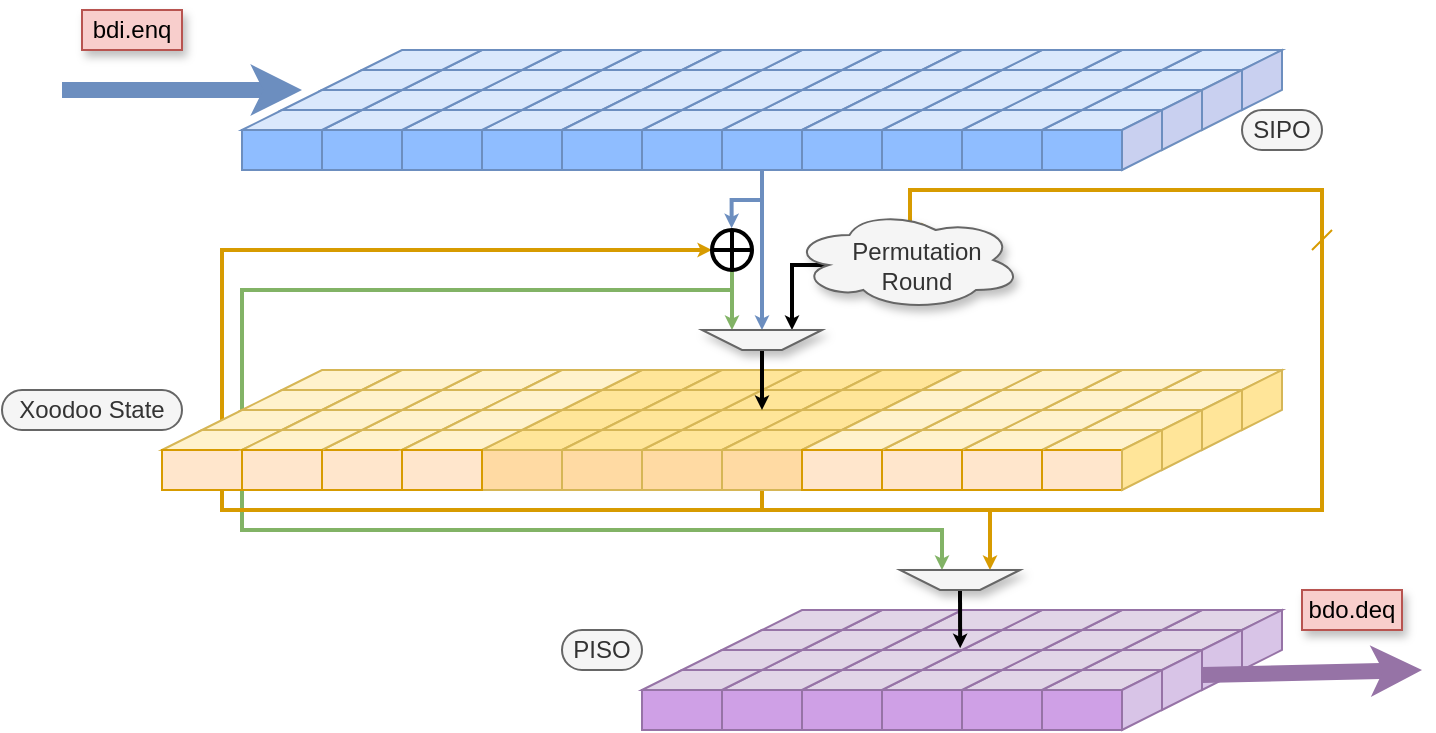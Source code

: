 <mxfile version="13.9.9" type="device"><diagram id="Ln3ZBJWsajr8-yhkkX9h" name="Page-1"><mxGraphModel dx="1262" dy="816" grid="1" gridSize="10" guides="1" tooltips="1" connect="1" arrows="1" fold="1" page="1" pageScale="1" pageWidth="850" pageHeight="1100" math="0" shadow="0"><root><mxCell id="0"/><mxCell id="1" parent="0"/><mxCell id="Jtuv1Z3wtPB-kP8Pw_JZ-289" style="edgeStyle=orthogonalEdgeStyle;rounded=0;orthogonalLoop=1;jettySize=auto;html=1;exitX=0.5;exitY=1;exitDx=0;exitDy=0;shadow=0;endSize=1;strokeWidth=2;fillColor=#d5e8d4;strokeColor=#82b366;" edge="1" parent="1" source="Jtuv1Z3wtPB-kP8Pw_JZ-287"><mxGeometry relative="1" as="geometry"><mxPoint x="500" y="460" as="targetPoint"/><Array as="points"><mxPoint x="395" y="320"/><mxPoint x="150" y="320"/><mxPoint x="150" y="440"/><mxPoint x="500" y="440"/></Array></mxGeometry></mxCell><mxCell id="Jtuv1Z3wtPB-kP8Pw_JZ-283" style="edgeStyle=orthogonalEdgeStyle;rounded=0;orthogonalLoop=1;jettySize=auto;html=1;exitX=0.5;exitY=1;exitDx=0;exitDy=0;shadow=0;endSize=1;strokeWidth=2;entryX=0;entryY=0.5;entryDx=0;entryDy=0;fillColor=#ffe6cc;strokeColor=#d79b00;" edge="1" parent="1" source="Jtuv1Z3wtPB-kP8Pw_JZ-94" target="Jtuv1Z3wtPB-kP8Pw_JZ-287"><mxGeometry relative="1" as="geometry"><mxPoint x="420" y="430" as="sourcePoint"/><mxPoint x="420.2" y="287.6" as="targetPoint"/><Array as="points"><mxPoint x="410" y="430"/><mxPoint x="140" y="430"/><mxPoint x="140" y="300"/></Array></mxGeometry></mxCell><mxCell id="Jtuv1Z3wtPB-kP8Pw_JZ-158" value="" style="shape=parallelogram;perimeter=parallelogramPerimeter;whiteSpace=wrap;html=1;fixedSize=1;size=20;fillColor=#e1d5e7;strokeColor=#9673a6;" vertex="1" parent="1"><mxGeometry x="550" y="510" width="60" height="10" as="geometry"/></mxCell><mxCell id="Jtuv1Z3wtPB-kP8Pw_JZ-159" value="" style="rounded=0;whiteSpace=wrap;html=1;strokeColor=#9673a6;fillColor=#CFA0E6;" vertex="1" parent="1"><mxGeometry x="550" y="520" width="40" height="20" as="geometry"/></mxCell><mxCell id="Jtuv1Z3wtPB-kP8Pw_JZ-160" value="" style="shape=parallelogram;perimeter=parallelogramPerimeter;whiteSpace=wrap;html=1;fixedSize=1;direction=south;size=10;flipV=1;strokeColor=#9673a6;fillColor=#D8C4E7;" vertex="1" parent="1"><mxGeometry x="590" y="510" width="20" height="30" as="geometry"/></mxCell><mxCell id="Jtuv1Z3wtPB-kP8Pw_JZ-161" value="" style="shape=parallelogram;perimeter=parallelogramPerimeter;whiteSpace=wrap;html=1;fixedSize=1;size=20;fillColor=#e1d5e7;strokeColor=#9673a6;" vertex="1" parent="1"><mxGeometry x="570" y="500" width="60" height="10" as="geometry"/></mxCell><mxCell id="Jtuv1Z3wtPB-kP8Pw_JZ-162" value="" style="shape=parallelogram;perimeter=parallelogramPerimeter;whiteSpace=wrap;html=1;fixedSize=1;size=20;fillColor=#e1d5e7;strokeColor=#9673a6;" vertex="1" parent="1"><mxGeometry x="590" y="490" width="60" height="10" as="geometry"/></mxCell><mxCell id="Jtuv1Z3wtPB-kP8Pw_JZ-163" value="" style="shape=parallelogram;perimeter=parallelogramPerimeter;whiteSpace=wrap;html=1;fixedSize=1;size=20;fillColor=#e1d5e7;strokeColor=#9673a6;" vertex="1" parent="1"><mxGeometry x="610" y="480" width="60" height="10" as="geometry"/></mxCell><mxCell id="Jtuv1Z3wtPB-kP8Pw_JZ-164" value="" style="shape=parallelogram;perimeter=parallelogramPerimeter;whiteSpace=wrap;html=1;fixedSize=1;direction=south;size=10;flipV=1;strokeColor=#9673a6;fillColor=#D8C4E7;" vertex="1" parent="1"><mxGeometry x="610" y="500" width="20" height="30" as="geometry"/></mxCell><mxCell id="Jtuv1Z3wtPB-kP8Pw_JZ-165" value="" style="shape=parallelogram;perimeter=parallelogramPerimeter;whiteSpace=wrap;html=1;fixedSize=1;direction=south;size=10;flipV=1;strokeColor=#9673a6;fillColor=#D8C4E7;" vertex="1" parent="1"><mxGeometry x="630" y="490" width="20" height="30" as="geometry"/></mxCell><mxCell id="Jtuv1Z3wtPB-kP8Pw_JZ-166" value="" style="shape=parallelogram;perimeter=parallelogramPerimeter;whiteSpace=wrap;html=1;fixedSize=1;direction=south;size=10;flipV=1;strokeColor=#9673a6;fillColor=#D8C4E7;" vertex="1" parent="1"><mxGeometry x="650" y="480" width="20" height="30" as="geometry"/></mxCell><mxCell id="Jtuv1Z3wtPB-kP8Pw_JZ-167" value="" style="shape=parallelogram;perimeter=parallelogramPerimeter;whiteSpace=wrap;html=1;fixedSize=1;size=20;fillColor=#e1d5e7;strokeColor=#9673a6;" vertex="1" parent="1"><mxGeometry x="510" y="510" width="60" height="10" as="geometry"/></mxCell><mxCell id="Jtuv1Z3wtPB-kP8Pw_JZ-168" value="" style="rounded=0;whiteSpace=wrap;html=1;strokeColor=#9673a6;fillColor=#CFA0E6;" vertex="1" parent="1"><mxGeometry x="510" y="520" width="40" height="20" as="geometry"/></mxCell><mxCell id="Jtuv1Z3wtPB-kP8Pw_JZ-169" value="" style="shape=parallelogram;perimeter=parallelogramPerimeter;whiteSpace=wrap;html=1;fixedSize=1;size=20;fillColor=#e1d5e7;strokeColor=#9673a6;" vertex="1" parent="1"><mxGeometry x="530" y="500" width="60" height="10" as="geometry"/></mxCell><mxCell id="Jtuv1Z3wtPB-kP8Pw_JZ-170" value="" style="shape=parallelogram;perimeter=parallelogramPerimeter;whiteSpace=wrap;html=1;fixedSize=1;size=20;fillColor=#e1d5e7;strokeColor=#9673a6;" vertex="1" parent="1"><mxGeometry x="550" y="490" width="60" height="10" as="geometry"/></mxCell><mxCell id="Jtuv1Z3wtPB-kP8Pw_JZ-171" value="" style="shape=parallelogram;perimeter=parallelogramPerimeter;whiteSpace=wrap;html=1;fixedSize=1;size=20;fillColor=#e1d5e7;strokeColor=#9673a6;" vertex="1" parent="1"><mxGeometry x="570" y="480" width="60" height="10" as="geometry"/></mxCell><mxCell id="Jtuv1Z3wtPB-kP8Pw_JZ-172" value="" style="shape=parallelogram;perimeter=parallelogramPerimeter;whiteSpace=wrap;html=1;fixedSize=1;size=20;fillColor=#e1d5e7;strokeColor=#9673a6;" vertex="1" parent="1"><mxGeometry x="470" y="510" width="60" height="10" as="geometry"/></mxCell><mxCell id="Jtuv1Z3wtPB-kP8Pw_JZ-173" value="" style="rounded=0;whiteSpace=wrap;html=1;strokeColor=#9673a6;fillColor=#CFA0E6;" vertex="1" parent="1"><mxGeometry x="470" y="520" width="40" height="20" as="geometry"/></mxCell><mxCell id="Jtuv1Z3wtPB-kP8Pw_JZ-175" value="" style="shape=parallelogram;perimeter=parallelogramPerimeter;whiteSpace=wrap;html=1;fixedSize=1;size=20;fillColor=#e1d5e7;strokeColor=#9673a6;" vertex="1" parent="1"><mxGeometry x="490" y="500" width="60" height="10" as="geometry"/></mxCell><mxCell id="Jtuv1Z3wtPB-kP8Pw_JZ-176" value="" style="shape=parallelogram;perimeter=parallelogramPerimeter;whiteSpace=wrap;html=1;fixedSize=1;size=20;fillColor=#e1d5e7;strokeColor=#9673a6;" vertex="1" parent="1"><mxGeometry x="510" y="490" width="60" height="10" as="geometry"/></mxCell><mxCell id="Jtuv1Z3wtPB-kP8Pw_JZ-177" value="" style="shape=parallelogram;perimeter=parallelogramPerimeter;whiteSpace=wrap;html=1;fixedSize=1;size=20;fillColor=#e1d5e7;strokeColor=#9673a6;" vertex="1" parent="1"><mxGeometry x="530" y="480" width="60" height="10" as="geometry"/></mxCell><mxCell id="Jtuv1Z3wtPB-kP8Pw_JZ-181" value="" style="shape=parallelogram;perimeter=parallelogramPerimeter;whiteSpace=wrap;html=1;fixedSize=1;size=20;fillColor=#e1d5e7;strokeColor=#9673a6;" vertex="1" parent="1"><mxGeometry x="430" y="510" width="60" height="10" as="geometry"/></mxCell><mxCell id="Jtuv1Z3wtPB-kP8Pw_JZ-182" value="" style="rounded=0;whiteSpace=wrap;html=1;strokeColor=#9673a6;fillColor=#CFA0E6;" vertex="1" parent="1"><mxGeometry x="430" y="520" width="40" height="20" as="geometry"/></mxCell><mxCell id="Jtuv1Z3wtPB-kP8Pw_JZ-183" value="" style="shape=parallelogram;perimeter=parallelogramPerimeter;whiteSpace=wrap;html=1;fixedSize=1;size=20;fillColor=#e1d5e7;strokeColor=#9673a6;" vertex="1" parent="1"><mxGeometry x="450" y="500" width="60" height="10" as="geometry"/></mxCell><mxCell id="Jtuv1Z3wtPB-kP8Pw_JZ-184" value="" style="shape=parallelogram;perimeter=parallelogramPerimeter;whiteSpace=wrap;html=1;fixedSize=1;size=20;fillColor=#e1d5e7;strokeColor=#9673a6;" vertex="1" parent="1"><mxGeometry x="470" y="490" width="60" height="10" as="geometry"/></mxCell><mxCell id="Jtuv1Z3wtPB-kP8Pw_JZ-185" value="" style="shape=parallelogram;perimeter=parallelogramPerimeter;whiteSpace=wrap;html=1;fixedSize=1;size=20;fillColor=#e1d5e7;strokeColor=#9673a6;" vertex="1" parent="1"><mxGeometry x="490" y="480" width="60" height="10" as="geometry"/></mxCell><mxCell id="Jtuv1Z3wtPB-kP8Pw_JZ-186" value="" style="shape=parallelogram;perimeter=parallelogramPerimeter;whiteSpace=wrap;html=1;fixedSize=1;size=20;fillColor=#e1d5e7;strokeColor=#9673a6;" vertex="1" parent="1"><mxGeometry x="390" y="510" width="60" height="10" as="geometry"/></mxCell><mxCell id="Jtuv1Z3wtPB-kP8Pw_JZ-187" value="" style="rounded=0;whiteSpace=wrap;html=1;strokeColor=#9673a6;fillColor=#CFA0E6;" vertex="1" parent="1"><mxGeometry x="390" y="520" width="40" height="20" as="geometry"/></mxCell><mxCell id="Jtuv1Z3wtPB-kP8Pw_JZ-188" value="" style="shape=parallelogram;perimeter=parallelogramPerimeter;whiteSpace=wrap;html=1;fixedSize=1;size=20;fillColor=#e1d5e7;strokeColor=#9673a6;" vertex="1" parent="1"><mxGeometry x="410" y="500" width="60" height="10" as="geometry"/></mxCell><mxCell id="Jtuv1Z3wtPB-kP8Pw_JZ-189" value="" style="shape=parallelogram;perimeter=parallelogramPerimeter;whiteSpace=wrap;html=1;fixedSize=1;size=20;fillColor=#e1d5e7;strokeColor=#9673a6;" vertex="1" parent="1"><mxGeometry x="430" y="490" width="60" height="10" as="geometry"/></mxCell><mxCell id="Jtuv1Z3wtPB-kP8Pw_JZ-190" value="" style="shape=parallelogram;perimeter=parallelogramPerimeter;whiteSpace=wrap;html=1;fixedSize=1;size=20;fillColor=#e1d5e7;strokeColor=#9673a6;" vertex="1" parent="1"><mxGeometry x="450" y="480" width="60" height="10" as="geometry"/></mxCell><mxCell id="Jtuv1Z3wtPB-kP8Pw_JZ-191" value="" style="shape=parallelogram;perimeter=parallelogramPerimeter;whiteSpace=wrap;html=1;fixedSize=1;size=20;fillColor=#e1d5e7;strokeColor=#9673a6;" vertex="1" parent="1"><mxGeometry x="350" y="510" width="60" height="10" as="geometry"/></mxCell><mxCell id="Jtuv1Z3wtPB-kP8Pw_JZ-192" value="" style="rounded=0;whiteSpace=wrap;html=1;strokeColor=#9673a6;fillColor=#CFA0E6;" vertex="1" parent="1"><mxGeometry x="350" y="520" width="40" height="20" as="geometry"/></mxCell><mxCell id="Jtuv1Z3wtPB-kP8Pw_JZ-193" value="" style="shape=parallelogram;perimeter=parallelogramPerimeter;whiteSpace=wrap;html=1;fixedSize=1;size=20;fillColor=#e1d5e7;strokeColor=#9673a6;" vertex="1" parent="1"><mxGeometry x="370" y="500" width="60" height="10" as="geometry"/></mxCell><mxCell id="Jtuv1Z3wtPB-kP8Pw_JZ-194" value="" style="shape=parallelogram;perimeter=parallelogramPerimeter;whiteSpace=wrap;html=1;fixedSize=1;size=20;fillColor=#e1d5e7;strokeColor=#9673a6;" vertex="1" parent="1"><mxGeometry x="390" y="490" width="60" height="10" as="geometry"/></mxCell><mxCell id="Jtuv1Z3wtPB-kP8Pw_JZ-195" value="" style="shape=parallelogram;perimeter=parallelogramPerimeter;whiteSpace=wrap;html=1;fixedSize=1;size=20;fillColor=#e1d5e7;strokeColor=#9673a6;" vertex="1" parent="1"><mxGeometry x="410" y="480" width="60" height="10" as="geometry"/></mxCell><mxCell id="Jtuv1Z3wtPB-kP8Pw_JZ-9" value="" style="shape=parallelogram;perimeter=parallelogramPerimeter;whiteSpace=wrap;html=1;fixedSize=1;size=20;fillColor=#fff2cc;strokeColor=#d6b656;" vertex="1" parent="1"><mxGeometry x="550" y="390" width="60" height="10" as="geometry"/></mxCell><mxCell id="Jtuv1Z3wtPB-kP8Pw_JZ-15" value="" style="rounded=0;whiteSpace=wrap;html=1;fillColor=#ffe6cc;strokeColor=#d79b00;" vertex="1" parent="1"><mxGeometry x="550" y="400" width="40" height="20" as="geometry"/></mxCell><mxCell id="Jtuv1Z3wtPB-kP8Pw_JZ-72" value="" style="shape=parallelogram;perimeter=parallelogramPerimeter;whiteSpace=wrap;html=1;fixedSize=1;size=20;fillColor=#fff2cc;strokeColor=#d6b656;" vertex="1" parent="1"><mxGeometry x="570" y="380" width="60" height="10" as="geometry"/></mxCell><mxCell id="Jtuv1Z3wtPB-kP8Pw_JZ-73" value="" style="shape=parallelogram;perimeter=parallelogramPerimeter;whiteSpace=wrap;html=1;fixedSize=1;size=20;fillColor=#fff2cc;strokeColor=#d6b656;" vertex="1" parent="1"><mxGeometry x="590" y="370" width="60" height="10" as="geometry"/></mxCell><mxCell id="Jtuv1Z3wtPB-kP8Pw_JZ-74" value="" style="shape=parallelogram;perimeter=parallelogramPerimeter;whiteSpace=wrap;html=1;fixedSize=1;size=20;fillColor=#fff2cc;strokeColor=#d6b656;" vertex="1" parent="1"><mxGeometry x="610" y="360" width="60" height="10" as="geometry"/></mxCell><mxCell id="Jtuv1Z3wtPB-kP8Pw_JZ-79" value="" style="shape=parallelogram;perimeter=parallelogramPerimeter;whiteSpace=wrap;html=1;fixedSize=1;size=20;fillColor=#fff2cc;strokeColor=#d6b656;" vertex="1" parent="1"><mxGeometry x="510" y="390" width="60" height="10" as="geometry"/></mxCell><mxCell id="Jtuv1Z3wtPB-kP8Pw_JZ-80" value="" style="rounded=0;whiteSpace=wrap;html=1;fillColor=#ffe6cc;strokeColor=#d79b00;" vertex="1" parent="1"><mxGeometry x="510" y="400" width="40" height="20" as="geometry"/></mxCell><mxCell id="Jtuv1Z3wtPB-kP8Pw_JZ-82" value="" style="shape=parallelogram;perimeter=parallelogramPerimeter;whiteSpace=wrap;html=1;fixedSize=1;size=20;fillColor=#fff2cc;strokeColor=#d6b656;" vertex="1" parent="1"><mxGeometry x="530" y="380" width="60" height="10" as="geometry"/></mxCell><mxCell id="Jtuv1Z3wtPB-kP8Pw_JZ-83" value="" style="shape=parallelogram;perimeter=parallelogramPerimeter;whiteSpace=wrap;html=1;fixedSize=1;size=20;fillColor=#fff2cc;strokeColor=#d6b656;" vertex="1" parent="1"><mxGeometry x="550" y="370" width="60" height="10" as="geometry"/></mxCell><mxCell id="Jtuv1Z3wtPB-kP8Pw_JZ-84" value="" style="shape=parallelogram;perimeter=parallelogramPerimeter;whiteSpace=wrap;html=1;fixedSize=1;size=20;fillColor=#fff2cc;strokeColor=#d6b656;" vertex="1" parent="1"><mxGeometry x="570" y="360" width="60" height="10" as="geometry"/></mxCell><mxCell id="Jtuv1Z3wtPB-kP8Pw_JZ-88" value="" style="shape=parallelogram;perimeter=parallelogramPerimeter;whiteSpace=wrap;html=1;fixedSize=1;size=20;strokeColor=#d6b656;fillColor=#FFE599;" vertex="1" parent="1"><mxGeometry x="350" y="390" width="60" height="10" as="geometry"/></mxCell><mxCell id="Jtuv1Z3wtPB-kP8Pw_JZ-89" value="" style="rounded=0;whiteSpace=wrap;html=1;strokeColor=#d6b656;fillColor=#FFDAA3;" vertex="1" parent="1"><mxGeometry x="350" y="400" width="40" height="20" as="geometry"/></mxCell><mxCell id="Jtuv1Z3wtPB-kP8Pw_JZ-90" value="" style="shape=parallelogram;perimeter=parallelogramPerimeter;whiteSpace=wrap;html=1;fixedSize=1;size=20;strokeColor=#d6b656;fillColor=#FFE599;" vertex="1" parent="1"><mxGeometry x="370" y="380" width="60" height="10" as="geometry"/></mxCell><mxCell id="Jtuv1Z3wtPB-kP8Pw_JZ-91" value="" style="shape=parallelogram;perimeter=parallelogramPerimeter;whiteSpace=wrap;html=1;fixedSize=1;size=20;strokeColor=#d6b656;fillColor=#FFE599;" vertex="1" parent="1"><mxGeometry x="390" y="370" width="60" height="10" as="geometry"/></mxCell><mxCell id="Jtuv1Z3wtPB-kP8Pw_JZ-92" value="" style="shape=parallelogram;perimeter=parallelogramPerimeter;whiteSpace=wrap;html=1;fixedSize=1;size=20;strokeColor=#d6b656;fillColor=#FFE599;" vertex="1" parent="1"><mxGeometry x="410" y="360" width="60" height="10" as="geometry"/></mxCell><mxCell id="Jtuv1Z3wtPB-kP8Pw_JZ-93" value="" style="shape=parallelogram;perimeter=parallelogramPerimeter;whiteSpace=wrap;html=1;fixedSize=1;size=20;strokeColor=#d6b656;fillColor=#FFE599;" vertex="1" parent="1"><mxGeometry x="390" y="390" width="60" height="10" as="geometry"/></mxCell><mxCell id="Jtuv1Z3wtPB-kP8Pw_JZ-282" style="edgeStyle=orthogonalEdgeStyle;rounded=0;orthogonalLoop=1;jettySize=auto;html=1;exitX=0.5;exitY=1;exitDx=0;exitDy=0;shadow=0;endSize=1;strokeWidth=2;entryX=0.625;entryY=0.2;entryDx=0;entryDy=0;fillColor=#ffe6cc;strokeColor=#d79b00;entryPerimeter=0;" edge="1" parent="1" source="Jtuv1Z3wtPB-kP8Pw_JZ-94" target="Jtuv1Z3wtPB-kP8Pw_JZ-293"><mxGeometry relative="1" as="geometry"><mxPoint x="460" y="300" as="targetPoint"/><Array as="points"><mxPoint x="410" y="430"/><mxPoint x="690" y="430"/><mxPoint x="690" y="270"/><mxPoint x="484" y="270"/></Array></mxGeometry></mxCell><mxCell id="Jtuv1Z3wtPB-kP8Pw_JZ-292" style="edgeStyle=orthogonalEdgeStyle;rounded=0;orthogonalLoop=1;jettySize=auto;html=1;exitX=0.5;exitY=1;exitDx=0;exitDy=0;entryX=0.25;entryY=1;entryDx=0;entryDy=0;shadow=0;endSize=1;strokeWidth=2;fillColor=#ffe6cc;strokeColor=#d79b00;" edge="1" parent="1" source="Jtuv1Z3wtPB-kP8Pw_JZ-94" target="Jtuv1Z3wtPB-kP8Pw_JZ-290"><mxGeometry relative="1" as="geometry"><Array as="points"><mxPoint x="410" y="430"/><mxPoint x="524" y="430"/></Array></mxGeometry></mxCell><mxCell id="Jtuv1Z3wtPB-kP8Pw_JZ-94" value="" style="rounded=0;whiteSpace=wrap;html=1;strokeColor=#d6b656;fillColor=#FFDAA3;" vertex="1" parent="1"><mxGeometry x="390" y="400" width="40" height="20" as="geometry"/></mxCell><mxCell id="Jtuv1Z3wtPB-kP8Pw_JZ-95" value="" style="shape=parallelogram;perimeter=parallelogramPerimeter;whiteSpace=wrap;html=1;fixedSize=1;size=20;strokeColor=#d6b656;fillColor=#FFE599;" vertex="1" parent="1"><mxGeometry x="410" y="380" width="60" height="10" as="geometry"/></mxCell><mxCell id="Jtuv1Z3wtPB-kP8Pw_JZ-96" value="" style="shape=parallelogram;perimeter=parallelogramPerimeter;whiteSpace=wrap;html=1;fixedSize=1;size=20;strokeColor=#d6b656;fillColor=#FFE599;" vertex="1" parent="1"><mxGeometry x="430" y="370" width="60" height="10" as="geometry"/></mxCell><mxCell id="Jtuv1Z3wtPB-kP8Pw_JZ-97" value="" style="shape=parallelogram;perimeter=parallelogramPerimeter;whiteSpace=wrap;html=1;fixedSize=1;size=20;strokeColor=#d6b656;fillColor=#FFE599;" vertex="1" parent="1"><mxGeometry x="450" y="360" width="60" height="10" as="geometry"/></mxCell><mxCell id="Jtuv1Z3wtPB-kP8Pw_JZ-98" value="" style="shape=parallelogram;perimeter=parallelogramPerimeter;whiteSpace=wrap;html=1;fixedSize=1;size=20;strokeColor=#d6b656;fillColor=#FFE599;" vertex="1" parent="1"><mxGeometry x="270" y="390" width="60" height="10" as="geometry"/></mxCell><mxCell id="Jtuv1Z3wtPB-kP8Pw_JZ-99" value="" style="rounded=0;whiteSpace=wrap;html=1;strokeColor=#d6b656;fillColor=#FFDAA3;" vertex="1" parent="1"><mxGeometry x="270" y="400" width="40" height="20" as="geometry"/></mxCell><mxCell id="Jtuv1Z3wtPB-kP8Pw_JZ-100" value="" style="shape=parallelogram;perimeter=parallelogramPerimeter;whiteSpace=wrap;html=1;fixedSize=1;size=20;strokeColor=#d6b656;fillColor=#FFE599;" vertex="1" parent="1"><mxGeometry x="290" y="380" width="60" height="10" as="geometry"/></mxCell><mxCell id="Jtuv1Z3wtPB-kP8Pw_JZ-101" value="" style="shape=parallelogram;perimeter=parallelogramPerimeter;whiteSpace=wrap;html=1;fixedSize=1;size=20;strokeColor=#d6b656;fillColor=#FFE599;" vertex="1" parent="1"><mxGeometry x="310" y="370" width="60" height="10" as="geometry"/></mxCell><mxCell id="Jtuv1Z3wtPB-kP8Pw_JZ-102" value="" style="shape=parallelogram;perimeter=parallelogramPerimeter;whiteSpace=wrap;html=1;fixedSize=1;size=20;strokeColor=#d6b656;fillColor=#FFE599;" vertex="1" parent="1"><mxGeometry x="330" y="360" width="60" height="10" as="geometry"/></mxCell><mxCell id="Jtuv1Z3wtPB-kP8Pw_JZ-103" value="" style="shape=parallelogram;perimeter=parallelogramPerimeter;whiteSpace=wrap;html=1;fixedSize=1;size=20;strokeColor=#d6b656;fillColor=#FFE599;" vertex="1" parent="1"><mxGeometry x="310" y="390" width="60" height="10" as="geometry"/></mxCell><mxCell id="Jtuv1Z3wtPB-kP8Pw_JZ-104" value="" style="rounded=0;whiteSpace=wrap;html=1;strokeColor=#d6b656;fillColor=#FFDAA3;" vertex="1" parent="1"><mxGeometry x="310" y="400" width="40" height="20" as="geometry"/></mxCell><mxCell id="Jtuv1Z3wtPB-kP8Pw_JZ-105" value="" style="shape=parallelogram;perimeter=parallelogramPerimeter;whiteSpace=wrap;html=1;fixedSize=1;size=20;strokeColor=#d6b656;fillColor=#FFE599;" vertex="1" parent="1"><mxGeometry x="330" y="380" width="60" height="10" as="geometry"/></mxCell><mxCell id="Jtuv1Z3wtPB-kP8Pw_JZ-106" value="" style="shape=parallelogram;perimeter=parallelogramPerimeter;whiteSpace=wrap;html=1;fixedSize=1;size=20;strokeColor=#d6b656;fillColor=#FFE599;" vertex="1" parent="1"><mxGeometry x="350" y="370" width="60" height="10" as="geometry"/></mxCell><mxCell id="Jtuv1Z3wtPB-kP8Pw_JZ-107" value="" style="shape=parallelogram;perimeter=parallelogramPerimeter;whiteSpace=wrap;html=1;fixedSize=1;size=20;strokeColor=#d6b656;fillColor=#FFE599;" vertex="1" parent="1"><mxGeometry x="370" y="360" width="60" height="10" as="geometry"/></mxCell><mxCell id="Jtuv1Z3wtPB-kP8Pw_JZ-108" value="" style="shape=parallelogram;perimeter=parallelogramPerimeter;whiteSpace=wrap;html=1;fixedSize=1;size=20;fillColor=#fff2cc;strokeColor=#d6b656;" vertex="1" parent="1"><mxGeometry x="190" y="390" width="60" height="10" as="geometry"/></mxCell><mxCell id="Jtuv1Z3wtPB-kP8Pw_JZ-109" value="" style="rounded=0;whiteSpace=wrap;html=1;fillColor=#ffe6cc;strokeColor=#d79b00;" vertex="1" parent="1"><mxGeometry x="190" y="400" width="40" height="20" as="geometry"/></mxCell><mxCell id="Jtuv1Z3wtPB-kP8Pw_JZ-110" value="" style="shape=parallelogram;perimeter=parallelogramPerimeter;whiteSpace=wrap;html=1;fixedSize=1;size=20;fillColor=#fff2cc;strokeColor=#d6b656;" vertex="1" parent="1"><mxGeometry x="210" y="380" width="60" height="10" as="geometry"/></mxCell><mxCell id="Jtuv1Z3wtPB-kP8Pw_JZ-111" value="" style="shape=parallelogram;perimeter=parallelogramPerimeter;whiteSpace=wrap;html=1;fixedSize=1;size=20;fillColor=#fff2cc;strokeColor=#d6b656;" vertex="1" parent="1"><mxGeometry x="230" y="370" width="60" height="10" as="geometry"/></mxCell><mxCell id="Jtuv1Z3wtPB-kP8Pw_JZ-112" value="" style="shape=parallelogram;perimeter=parallelogramPerimeter;whiteSpace=wrap;html=1;fixedSize=1;size=20;fillColor=#fff2cc;strokeColor=#d6b656;" vertex="1" parent="1"><mxGeometry x="250" y="360" width="60" height="10" as="geometry"/></mxCell><mxCell id="Jtuv1Z3wtPB-kP8Pw_JZ-113" value="" style="shape=parallelogram;perimeter=parallelogramPerimeter;whiteSpace=wrap;html=1;fixedSize=1;size=20;fillColor=#fff2cc;strokeColor=#d6b656;" vertex="1" parent="1"><mxGeometry x="230" y="390" width="60" height="10" as="geometry"/></mxCell><mxCell id="Jtuv1Z3wtPB-kP8Pw_JZ-114" value="" style="rounded=0;whiteSpace=wrap;html=1;fillColor=#ffe6cc;strokeColor=#d79b00;" vertex="1" parent="1"><mxGeometry x="230" y="400" width="40" height="20" as="geometry"/></mxCell><mxCell id="Jtuv1Z3wtPB-kP8Pw_JZ-115" value="" style="shape=parallelogram;perimeter=parallelogramPerimeter;whiteSpace=wrap;html=1;fixedSize=1;size=20;fillColor=#fff2cc;strokeColor=#d6b656;" vertex="1" parent="1"><mxGeometry x="250" y="380" width="60" height="10" as="geometry"/></mxCell><mxCell id="Jtuv1Z3wtPB-kP8Pw_JZ-116" value="" style="shape=parallelogram;perimeter=parallelogramPerimeter;whiteSpace=wrap;html=1;fixedSize=1;size=20;fillColor=#fff2cc;strokeColor=#d6b656;" vertex="1" parent="1"><mxGeometry x="270" y="370" width="60" height="10" as="geometry"/></mxCell><mxCell id="Jtuv1Z3wtPB-kP8Pw_JZ-117" value="" style="shape=parallelogram;perimeter=parallelogramPerimeter;whiteSpace=wrap;html=1;fixedSize=1;size=20;fillColor=#fff2cc;strokeColor=#d6b656;" vertex="1" parent="1"><mxGeometry x="290" y="360" width="60" height="10" as="geometry"/></mxCell><mxCell id="Jtuv1Z3wtPB-kP8Pw_JZ-118" value="" style="shape=parallelogram;perimeter=parallelogramPerimeter;whiteSpace=wrap;html=1;fixedSize=1;size=20;fillColor=#fff2cc;strokeColor=#d6b656;" vertex="1" parent="1"><mxGeometry x="110" y="390" width="60" height="10" as="geometry"/></mxCell><mxCell id="Jtuv1Z3wtPB-kP8Pw_JZ-119" value="" style="rounded=0;whiteSpace=wrap;html=1;fillColor=#ffe6cc;strokeColor=#d79b00;" vertex="1" parent="1"><mxGeometry x="110" y="400" width="40" height="20" as="geometry"/></mxCell><mxCell id="Jtuv1Z3wtPB-kP8Pw_JZ-120" value="" style="shape=parallelogram;perimeter=parallelogramPerimeter;whiteSpace=wrap;html=1;fixedSize=1;size=20;fillColor=#fff2cc;strokeColor=#d6b656;" vertex="1" parent="1"><mxGeometry x="130" y="380" width="60" height="10" as="geometry"/></mxCell><mxCell id="Jtuv1Z3wtPB-kP8Pw_JZ-121" value="" style="shape=parallelogram;perimeter=parallelogramPerimeter;whiteSpace=wrap;html=1;fixedSize=1;size=20;fillColor=#fff2cc;strokeColor=#d6b656;" vertex="1" parent="1"><mxGeometry x="150" y="370" width="60" height="10" as="geometry"/></mxCell><mxCell id="Jtuv1Z3wtPB-kP8Pw_JZ-122" value="" style="shape=parallelogram;perimeter=parallelogramPerimeter;whiteSpace=wrap;html=1;fixedSize=1;size=20;fillColor=#fff2cc;strokeColor=#d6b656;" vertex="1" parent="1"><mxGeometry x="170" y="360" width="60" height="10" as="geometry"/></mxCell><mxCell id="Jtuv1Z3wtPB-kP8Pw_JZ-123" value="" style="shape=parallelogram;perimeter=parallelogramPerimeter;whiteSpace=wrap;html=1;fixedSize=1;size=20;fillColor=#fff2cc;strokeColor=#d6b656;" vertex="1" parent="1"><mxGeometry x="150" y="390" width="60" height="10" as="geometry"/></mxCell><mxCell id="Jtuv1Z3wtPB-kP8Pw_JZ-124" value="" style="rounded=0;whiteSpace=wrap;html=1;fillColor=#ffe6cc;strokeColor=#d79b00;" vertex="1" parent="1"><mxGeometry x="150" y="400" width="40" height="20" as="geometry"/></mxCell><mxCell id="Jtuv1Z3wtPB-kP8Pw_JZ-125" value="" style="shape=parallelogram;perimeter=parallelogramPerimeter;whiteSpace=wrap;html=1;fixedSize=1;size=20;fillColor=#fff2cc;strokeColor=#d6b656;" vertex="1" parent="1"><mxGeometry x="170" y="380" width="60" height="10" as="geometry"/></mxCell><mxCell id="Jtuv1Z3wtPB-kP8Pw_JZ-126" value="" style="shape=parallelogram;perimeter=parallelogramPerimeter;whiteSpace=wrap;html=1;fixedSize=1;size=20;fillColor=#fff2cc;strokeColor=#d6b656;" vertex="1" parent="1"><mxGeometry x="190" y="370" width="60" height="10" as="geometry"/></mxCell><mxCell id="Jtuv1Z3wtPB-kP8Pw_JZ-127" value="" style="shape=parallelogram;perimeter=parallelogramPerimeter;whiteSpace=wrap;html=1;fixedSize=1;size=20;fillColor=#fff2cc;strokeColor=#d6b656;" vertex="1" parent="1"><mxGeometry x="210" y="360" width="60" height="10" as="geometry"/></mxCell><mxCell id="Jtuv1Z3wtPB-kP8Pw_JZ-132" value="" style="shape=parallelogram;perimeter=parallelogramPerimeter;whiteSpace=wrap;html=1;fixedSize=1;direction=south;size=10;flipV=1;strokeColor=#d6b656;fillColor=#FFE599;" vertex="1" parent="1"><mxGeometry x="650" y="360" width="20" height="30" as="geometry"/></mxCell><mxCell id="Jtuv1Z3wtPB-kP8Pw_JZ-133" value="" style="shape=parallelogram;perimeter=parallelogramPerimeter;whiteSpace=wrap;html=1;fixedSize=1;direction=south;size=10;flipV=1;strokeColor=#d6b656;fillColor=#FFE599;" vertex="1" parent="1"><mxGeometry x="630" y="370" width="20" height="30" as="geometry"/></mxCell><mxCell id="Jtuv1Z3wtPB-kP8Pw_JZ-134" value="" style="shape=parallelogram;perimeter=parallelogramPerimeter;whiteSpace=wrap;html=1;fixedSize=1;direction=south;size=10;flipV=1;strokeColor=#d6b656;fillColor=#FFE599;" vertex="1" parent="1"><mxGeometry x="610" y="380" width="20" height="30" as="geometry"/></mxCell><mxCell id="Jtuv1Z3wtPB-kP8Pw_JZ-135" value="" style="shape=parallelogram;perimeter=parallelogramPerimeter;whiteSpace=wrap;html=1;fixedSize=1;direction=south;size=10;flipV=1;strokeColor=#d6b656;fillColor=#FFE599;" vertex="1" parent="1"><mxGeometry x="590" y="390" width="20" height="30" as="geometry"/></mxCell><mxCell id="Jtuv1Z3wtPB-kP8Pw_JZ-146" value="" style="shape=parallelogram;perimeter=parallelogramPerimeter;whiteSpace=wrap;html=1;fixedSize=1;size=20;fillColor=#fff2cc;strokeColor=#d6b656;" vertex="1" parent="1"><mxGeometry x="470" y="390" width="60" height="10" as="geometry"/></mxCell><mxCell id="Jtuv1Z3wtPB-kP8Pw_JZ-147" value="" style="rounded=0;whiteSpace=wrap;html=1;fillColor=#ffe6cc;strokeColor=#d79b00;" vertex="1" parent="1"><mxGeometry x="470" y="400" width="40" height="20" as="geometry"/></mxCell><mxCell id="Jtuv1Z3wtPB-kP8Pw_JZ-148" value="" style="shape=parallelogram;perimeter=parallelogramPerimeter;whiteSpace=wrap;html=1;fixedSize=1;size=20;fillColor=#fff2cc;strokeColor=#d6b656;" vertex="1" parent="1"><mxGeometry x="490" y="380" width="60" height="10" as="geometry"/></mxCell><mxCell id="Jtuv1Z3wtPB-kP8Pw_JZ-149" value="" style="shape=parallelogram;perimeter=parallelogramPerimeter;whiteSpace=wrap;html=1;fixedSize=1;size=20;fillColor=#fff2cc;strokeColor=#d6b656;" vertex="1" parent="1"><mxGeometry x="510" y="370" width="60" height="10" as="geometry"/></mxCell><mxCell id="Jtuv1Z3wtPB-kP8Pw_JZ-150" value="" style="shape=parallelogram;perimeter=parallelogramPerimeter;whiteSpace=wrap;html=1;fixedSize=1;size=20;fillColor=#fff2cc;strokeColor=#d6b656;" vertex="1" parent="1"><mxGeometry x="530" y="360" width="60" height="10" as="geometry"/></mxCell><mxCell id="Jtuv1Z3wtPB-kP8Pw_JZ-151" value="" style="shape=parallelogram;perimeter=parallelogramPerimeter;whiteSpace=wrap;html=1;fixedSize=1;size=20;fillColor=#fff2cc;strokeColor=#d6b656;" vertex="1" parent="1"><mxGeometry x="430" y="390" width="60" height="10" as="geometry"/></mxCell><mxCell id="Jtuv1Z3wtPB-kP8Pw_JZ-152" value="" style="rounded=0;whiteSpace=wrap;html=1;fillColor=#ffe6cc;strokeColor=#d79b00;" vertex="1" parent="1"><mxGeometry x="430" y="400" width="40" height="20" as="geometry"/></mxCell><mxCell id="Jtuv1Z3wtPB-kP8Pw_JZ-153" value="" style="shape=parallelogram;perimeter=parallelogramPerimeter;whiteSpace=wrap;html=1;fixedSize=1;size=20;fillColor=#fff2cc;strokeColor=#d6b656;" vertex="1" parent="1"><mxGeometry x="450" y="380" width="60" height="10" as="geometry"/></mxCell><mxCell id="Jtuv1Z3wtPB-kP8Pw_JZ-154" value="" style="shape=parallelogram;perimeter=parallelogramPerimeter;whiteSpace=wrap;html=1;fixedSize=1;size=20;fillColor=#fff2cc;strokeColor=#d6b656;" vertex="1" parent="1"><mxGeometry x="470" y="370" width="60" height="10" as="geometry"/></mxCell><mxCell id="Jtuv1Z3wtPB-kP8Pw_JZ-155" value="" style="shape=parallelogram;perimeter=parallelogramPerimeter;whiteSpace=wrap;html=1;fixedSize=1;size=20;fillColor=#fff2cc;strokeColor=#d6b656;" vertex="1" parent="1"><mxGeometry x="490" y="360" width="60" height="10" as="geometry"/></mxCell><mxCell id="Jtuv1Z3wtPB-kP8Pw_JZ-156" value="Xoodoo State" style="text;html=1;align=center;verticalAlign=middle;whiteSpace=wrap;rounded=1;shadow=0;fillColor=#f5f5f5;strokeColor=#666666;fontColor=#333333;arcSize=50;" vertex="1" parent="1"><mxGeometry x="30" y="370" width="90" height="20" as="geometry"/></mxCell><mxCell id="Jtuv1Z3wtPB-kP8Pw_JZ-196" value="" style="shape=parallelogram;perimeter=parallelogramPerimeter;whiteSpace=wrap;html=1;fixedSize=1;size=20;fillColor=#dae8fc;strokeColor=#6c8ebf;" vertex="1" parent="1"><mxGeometry x="270" y="230" width="60" height="10" as="geometry"/></mxCell><mxCell id="Jtuv1Z3wtPB-kP8Pw_JZ-197" value="" style="rounded=0;whiteSpace=wrap;html=1;strokeColor=#6c8ebf;fillColor=#8FBDFF;" vertex="1" parent="1"><mxGeometry x="270" y="240" width="40" height="20" as="geometry"/></mxCell><mxCell id="Jtuv1Z3wtPB-kP8Pw_JZ-198" value="" style="shape=parallelogram;perimeter=parallelogramPerimeter;whiteSpace=wrap;html=1;fixedSize=1;size=20;fillColor=#dae8fc;strokeColor=#6c8ebf;" vertex="1" parent="1"><mxGeometry x="290" y="220" width="60" height="10" as="geometry"/></mxCell><mxCell id="Jtuv1Z3wtPB-kP8Pw_JZ-199" value="" style="shape=parallelogram;perimeter=parallelogramPerimeter;whiteSpace=wrap;html=1;fixedSize=1;size=20;fillColor=#dae8fc;strokeColor=#6c8ebf;" vertex="1" parent="1"><mxGeometry x="310" y="210" width="60" height="10" as="geometry"/></mxCell><mxCell id="Jtuv1Z3wtPB-kP8Pw_JZ-200" value="" style="shape=parallelogram;perimeter=parallelogramPerimeter;whiteSpace=wrap;html=1;fixedSize=1;size=20;fillColor=#dae8fc;strokeColor=#6c8ebf;" vertex="1" parent="1"><mxGeometry x="330" y="200" width="60" height="10" as="geometry"/></mxCell><mxCell id="Jtuv1Z3wtPB-kP8Pw_JZ-201" value="" style="shape=parallelogram;perimeter=parallelogramPerimeter;whiteSpace=wrap;html=1;fixedSize=1;size=20;fillColor=#dae8fc;strokeColor=#6c8ebf;" vertex="1" parent="1"><mxGeometry x="230" y="230" width="60" height="10" as="geometry"/></mxCell><mxCell id="Jtuv1Z3wtPB-kP8Pw_JZ-202" value="" style="rounded=0;whiteSpace=wrap;html=1;strokeColor=#6c8ebf;fillColor=#8FBDFF;" vertex="1" parent="1"><mxGeometry x="230" y="240" width="40" height="20" as="geometry"/></mxCell><mxCell id="Jtuv1Z3wtPB-kP8Pw_JZ-203" value="" style="shape=parallelogram;perimeter=parallelogramPerimeter;whiteSpace=wrap;html=1;fixedSize=1;size=20;fillColor=#dae8fc;strokeColor=#6c8ebf;" vertex="1" parent="1"><mxGeometry x="250" y="220" width="60" height="10" as="geometry"/></mxCell><mxCell id="Jtuv1Z3wtPB-kP8Pw_JZ-204" value="" style="shape=parallelogram;perimeter=parallelogramPerimeter;whiteSpace=wrap;html=1;fixedSize=1;size=20;fillColor=#dae8fc;strokeColor=#6c8ebf;" vertex="1" parent="1"><mxGeometry x="270" y="210" width="60" height="10" as="geometry"/></mxCell><mxCell id="Jtuv1Z3wtPB-kP8Pw_JZ-205" value="" style="shape=parallelogram;perimeter=parallelogramPerimeter;whiteSpace=wrap;html=1;fixedSize=1;size=20;fillColor=#dae8fc;strokeColor=#6c8ebf;" vertex="1" parent="1"><mxGeometry x="290" y="200" width="60" height="10" as="geometry"/></mxCell><mxCell id="Jtuv1Z3wtPB-kP8Pw_JZ-212" value="" style="shape=parallelogram;perimeter=parallelogramPerimeter;whiteSpace=wrap;html=1;fixedSize=1;size=20;fillColor=#dae8fc;strokeColor=#6c8ebf;" vertex="1" parent="1"><mxGeometry x="550" y="230" width="60" height="10" as="geometry"/></mxCell><mxCell id="Jtuv1Z3wtPB-kP8Pw_JZ-214" value="" style="shape=parallelogram;perimeter=parallelogramPerimeter;whiteSpace=wrap;html=1;fixedSize=1;size=20;fillColor=#dae8fc;strokeColor=#6c8ebf;" vertex="1" parent="1"><mxGeometry x="570" y="220" width="60" height="10" as="geometry"/></mxCell><mxCell id="Jtuv1Z3wtPB-kP8Pw_JZ-215" value="" style="shape=parallelogram;perimeter=parallelogramPerimeter;whiteSpace=wrap;html=1;fixedSize=1;size=20;fillColor=#dae8fc;strokeColor=#6c8ebf;" vertex="1" parent="1"><mxGeometry x="590" y="210" width="60" height="10" as="geometry"/></mxCell><mxCell id="Jtuv1Z3wtPB-kP8Pw_JZ-216" value="" style="shape=parallelogram;perimeter=parallelogramPerimeter;whiteSpace=wrap;html=1;fixedSize=1;size=20;fillColor=#dae8fc;strokeColor=#6c8ebf;" vertex="1" parent="1"><mxGeometry x="610" y="200" width="60" height="10" as="geometry"/></mxCell><mxCell id="Jtuv1Z3wtPB-kP8Pw_JZ-217" value="" style="shape=parallelogram;perimeter=parallelogramPerimeter;whiteSpace=wrap;html=1;fixedSize=1;size=20;fillColor=#dae8fc;strokeColor=#6c8ebf;" vertex="1" parent="1"><mxGeometry x="510" y="230" width="60" height="10" as="geometry"/></mxCell><mxCell id="Jtuv1Z3wtPB-kP8Pw_JZ-219" value="" style="shape=parallelogram;perimeter=parallelogramPerimeter;whiteSpace=wrap;html=1;fixedSize=1;size=20;fillColor=#dae8fc;strokeColor=#6c8ebf;" vertex="1" parent="1"><mxGeometry x="530" y="220" width="60" height="10" as="geometry"/></mxCell><mxCell id="Jtuv1Z3wtPB-kP8Pw_JZ-220" value="" style="shape=parallelogram;perimeter=parallelogramPerimeter;whiteSpace=wrap;html=1;fixedSize=1;size=20;fillColor=#dae8fc;strokeColor=#6c8ebf;" vertex="1" parent="1"><mxGeometry x="550" y="210" width="60" height="10" as="geometry"/></mxCell><mxCell id="Jtuv1Z3wtPB-kP8Pw_JZ-221" value="" style="shape=parallelogram;perimeter=parallelogramPerimeter;whiteSpace=wrap;html=1;fixedSize=1;size=20;fillColor=#dae8fc;strokeColor=#6c8ebf;" vertex="1" parent="1"><mxGeometry x="570" y="200" width="60" height="10" as="geometry"/></mxCell><mxCell id="Jtuv1Z3wtPB-kP8Pw_JZ-224" value="" style="shape=parallelogram;perimeter=parallelogramPerimeter;whiteSpace=wrap;html=1;fixedSize=1;size=20;fillColor=#dae8fc;strokeColor=#6c8ebf;" vertex="1" parent="1"><mxGeometry x="390" y="230" width="60" height="10" as="geometry"/></mxCell><mxCell id="Jtuv1Z3wtPB-kP8Pw_JZ-226" value="" style="shape=parallelogram;perimeter=parallelogramPerimeter;whiteSpace=wrap;html=1;fixedSize=1;size=20;fillColor=#dae8fc;strokeColor=#6c8ebf;" vertex="1" parent="1"><mxGeometry x="410" y="220" width="60" height="10" as="geometry"/></mxCell><mxCell id="Jtuv1Z3wtPB-kP8Pw_JZ-227" value="" style="shape=parallelogram;perimeter=parallelogramPerimeter;whiteSpace=wrap;html=1;fixedSize=1;size=20;fillColor=#dae8fc;strokeColor=#6c8ebf;" vertex="1" parent="1"><mxGeometry x="430" y="210" width="60" height="10" as="geometry"/></mxCell><mxCell id="Jtuv1Z3wtPB-kP8Pw_JZ-228" value="" style="shape=parallelogram;perimeter=parallelogramPerimeter;whiteSpace=wrap;html=1;fixedSize=1;size=20;fillColor=#dae8fc;strokeColor=#6c8ebf;" vertex="1" parent="1"><mxGeometry x="450" y="200" width="60" height="10" as="geometry"/></mxCell><mxCell id="Jtuv1Z3wtPB-kP8Pw_JZ-229" value="" style="shape=parallelogram;perimeter=parallelogramPerimeter;whiteSpace=wrap;html=1;fixedSize=1;direction=south;size=10;flipV=1;strokeColor=#6c8ebf;fillColor=#C9D0F0;" vertex="1" parent="1"><mxGeometry x="650" y="200" width="20" height="30" as="geometry"/></mxCell><mxCell id="Jtuv1Z3wtPB-kP8Pw_JZ-230" value="" style="shape=parallelogram;perimeter=parallelogramPerimeter;whiteSpace=wrap;html=1;fixedSize=1;direction=south;size=10;flipV=1;strokeColor=#6c8ebf;fillColor=#C9D0F0;" vertex="1" parent="1"><mxGeometry x="630" y="210" width="20" height="30" as="geometry"/></mxCell><mxCell id="Jtuv1Z3wtPB-kP8Pw_JZ-231" value="" style="shape=parallelogram;perimeter=parallelogramPerimeter;whiteSpace=wrap;html=1;fixedSize=1;direction=south;size=10;flipV=1;strokeColor=#6c8ebf;fillColor=#C9D0F0;" vertex="1" parent="1"><mxGeometry x="610" y="220" width="20" height="30" as="geometry"/></mxCell><mxCell id="Jtuv1Z3wtPB-kP8Pw_JZ-232" value="" style="shape=parallelogram;perimeter=parallelogramPerimeter;whiteSpace=wrap;html=1;fixedSize=1;direction=south;size=10;flipV=1;strokeColor=#6c8ebf;fillColor=#C9D0F0;" vertex="1" parent="1"><mxGeometry x="590" y="230" width="20" height="30" as="geometry"/></mxCell><mxCell id="Jtuv1Z3wtPB-kP8Pw_JZ-233" value="" style="shape=parallelogram;perimeter=parallelogramPerimeter;whiteSpace=wrap;html=1;fixedSize=1;size=20;fillColor=#dae8fc;strokeColor=#6c8ebf;" vertex="1" parent="1"><mxGeometry x="470" y="230" width="60" height="10" as="geometry"/></mxCell><mxCell id="Jtuv1Z3wtPB-kP8Pw_JZ-235" value="" style="shape=parallelogram;perimeter=parallelogramPerimeter;whiteSpace=wrap;html=1;fixedSize=1;size=20;fillColor=#dae8fc;strokeColor=#6c8ebf;" vertex="1" parent="1"><mxGeometry x="490" y="220" width="60" height="10" as="geometry"/></mxCell><mxCell id="Jtuv1Z3wtPB-kP8Pw_JZ-236" value="" style="shape=parallelogram;perimeter=parallelogramPerimeter;whiteSpace=wrap;html=1;fixedSize=1;size=20;fillColor=#dae8fc;strokeColor=#6c8ebf;" vertex="1" parent="1"><mxGeometry x="510" y="210" width="60" height="10" as="geometry"/></mxCell><mxCell id="Jtuv1Z3wtPB-kP8Pw_JZ-237" value="" style="shape=parallelogram;perimeter=parallelogramPerimeter;whiteSpace=wrap;html=1;fixedSize=1;size=20;fillColor=#dae8fc;strokeColor=#6c8ebf;" vertex="1" parent="1"><mxGeometry x="530" y="200" width="60" height="10" as="geometry"/></mxCell><mxCell id="Jtuv1Z3wtPB-kP8Pw_JZ-238" value="" style="shape=parallelogram;perimeter=parallelogramPerimeter;whiteSpace=wrap;html=1;fixedSize=1;size=20;fillColor=#dae8fc;strokeColor=#6c8ebf;" vertex="1" parent="1"><mxGeometry x="430" y="230" width="60" height="10" as="geometry"/></mxCell><mxCell id="Jtuv1Z3wtPB-kP8Pw_JZ-240" value="" style="shape=parallelogram;perimeter=parallelogramPerimeter;whiteSpace=wrap;html=1;fixedSize=1;size=20;fillColor=#dae8fc;strokeColor=#6c8ebf;" vertex="1" parent="1"><mxGeometry x="450" y="220" width="60" height="10" as="geometry"/></mxCell><mxCell id="Jtuv1Z3wtPB-kP8Pw_JZ-241" value="" style="shape=parallelogram;perimeter=parallelogramPerimeter;whiteSpace=wrap;html=1;fixedSize=1;size=20;fillColor=#dae8fc;strokeColor=#6c8ebf;" vertex="1" parent="1"><mxGeometry x="470" y="210" width="60" height="10" as="geometry"/></mxCell><mxCell id="Jtuv1Z3wtPB-kP8Pw_JZ-242" value="" style="shape=parallelogram;perimeter=parallelogramPerimeter;whiteSpace=wrap;html=1;fixedSize=1;size=20;fillColor=#dae8fc;strokeColor=#6c8ebf;" vertex="1" parent="1"><mxGeometry x="490" y="200" width="60" height="10" as="geometry"/></mxCell><mxCell id="Jtuv1Z3wtPB-kP8Pw_JZ-244" value="" style="rounded=0;whiteSpace=wrap;html=1;strokeColor=#6c8ebf;fillColor=#8FBDFF;" vertex="1" parent="1"><mxGeometry x="390" y="240" width="40" height="20" as="geometry"/></mxCell><mxCell id="Jtuv1Z3wtPB-kP8Pw_JZ-245" value="" style="rounded=0;whiteSpace=wrap;html=1;strokeColor=#6c8ebf;fillColor=#8FBDFF;" vertex="1" parent="1"><mxGeometry x="430" y="240" width="40" height="20" as="geometry"/></mxCell><mxCell id="Jtuv1Z3wtPB-kP8Pw_JZ-246" value="" style="rounded=0;whiteSpace=wrap;html=1;strokeColor=#6c8ebf;fillColor=#8FBDFF;" vertex="1" parent="1"><mxGeometry x="550" y="240" width="40" height="20" as="geometry"/></mxCell><mxCell id="Jtuv1Z3wtPB-kP8Pw_JZ-247" value="" style="rounded=0;whiteSpace=wrap;html=1;strokeColor=#6c8ebf;fillColor=#8FBDFF;" vertex="1" parent="1"><mxGeometry x="510" y="240" width="40" height="20" as="geometry"/></mxCell><mxCell id="Jtuv1Z3wtPB-kP8Pw_JZ-248" value="" style="rounded=0;whiteSpace=wrap;html=1;strokeColor=#6c8ebf;fillColor=#8FBDFF;" vertex="1" parent="1"><mxGeometry x="470" y="240" width="40" height="20" as="geometry"/></mxCell><mxCell id="Jtuv1Z3wtPB-kP8Pw_JZ-249" value="" style="shape=parallelogram;perimeter=parallelogramPerimeter;whiteSpace=wrap;html=1;fixedSize=1;size=20;fillColor=#dae8fc;strokeColor=#6c8ebf;" vertex="1" parent="1"><mxGeometry x="350" y="230" width="60" height="10" as="geometry"/></mxCell><mxCell id="Jtuv1Z3wtPB-kP8Pw_JZ-285" style="edgeStyle=orthogonalEdgeStyle;rounded=0;orthogonalLoop=1;jettySize=auto;html=1;entryX=0.5;entryY=1;entryDx=0;entryDy=0;shadow=0;endSize=1;strokeWidth=2;fillColor=#dae8fc;strokeColor=#6c8ebf;exitX=0.5;exitY=1;exitDx=0;exitDy=0;" edge="1" parent="1" source="Jtuv1Z3wtPB-kP8Pw_JZ-244" target="Jtuv1Z3wtPB-kP8Pw_JZ-279"><mxGeometry relative="1" as="geometry"><mxPoint x="390" y="260" as="sourcePoint"/><Array as="points"><mxPoint x="410" y="260"/></Array></mxGeometry></mxCell><mxCell id="Jtuv1Z3wtPB-kP8Pw_JZ-286" style="edgeStyle=orthogonalEdgeStyle;rounded=0;orthogonalLoop=1;jettySize=auto;html=1;exitX=0.5;exitY=1;exitDx=0;exitDy=0;entryX=0.491;entryY=-0.044;entryDx=0;entryDy=0;shadow=0;endSize=1;strokeWidth=2;entryPerimeter=0;fillColor=#dae8fc;strokeColor=#6c8ebf;" edge="1" parent="1" source="Jtuv1Z3wtPB-kP8Pw_JZ-244" target="Jtuv1Z3wtPB-kP8Pw_JZ-287"><mxGeometry relative="1" as="geometry"><mxPoint x="400" y="290" as="targetPoint"/><Array as="points"><mxPoint x="410" y="275"/><mxPoint x="395" y="275"/></Array></mxGeometry></mxCell><mxCell id="Jtuv1Z3wtPB-kP8Pw_JZ-250" value="" style="rounded=0;whiteSpace=wrap;html=1;strokeColor=#6c8ebf;fillColor=#8FBDFF;" vertex="1" parent="1"><mxGeometry x="350" y="240" width="40" height="20" as="geometry"/></mxCell><mxCell id="Jtuv1Z3wtPB-kP8Pw_JZ-251" value="" style="shape=parallelogram;perimeter=parallelogramPerimeter;whiteSpace=wrap;html=1;fixedSize=1;size=20;fillColor=#dae8fc;strokeColor=#6c8ebf;" vertex="1" parent="1"><mxGeometry x="370" y="220" width="60" height="10" as="geometry"/></mxCell><mxCell id="Jtuv1Z3wtPB-kP8Pw_JZ-252" value="" style="shape=parallelogram;perimeter=parallelogramPerimeter;whiteSpace=wrap;html=1;fixedSize=1;size=20;fillColor=#dae8fc;strokeColor=#6c8ebf;" vertex="1" parent="1"><mxGeometry x="390" y="210" width="60" height="10" as="geometry"/></mxCell><mxCell id="Jtuv1Z3wtPB-kP8Pw_JZ-253" value="" style="shape=parallelogram;perimeter=parallelogramPerimeter;whiteSpace=wrap;html=1;fixedSize=1;size=20;fillColor=#dae8fc;strokeColor=#6c8ebf;" vertex="1" parent="1"><mxGeometry x="410" y="200" width="60" height="10" as="geometry"/></mxCell><mxCell id="Jtuv1Z3wtPB-kP8Pw_JZ-254" value="" style="shape=parallelogram;perimeter=parallelogramPerimeter;whiteSpace=wrap;html=1;fixedSize=1;size=20;fillColor=#dae8fc;strokeColor=#6c8ebf;" vertex="1" parent="1"><mxGeometry x="310" y="230" width="60" height="10" as="geometry"/></mxCell><mxCell id="Jtuv1Z3wtPB-kP8Pw_JZ-255" value="" style="rounded=0;whiteSpace=wrap;html=1;strokeColor=#6c8ebf;fillColor=#8FBDFF;" vertex="1" parent="1"><mxGeometry x="310" y="240" width="40" height="20" as="geometry"/></mxCell><mxCell id="Jtuv1Z3wtPB-kP8Pw_JZ-256" value="" style="shape=parallelogram;perimeter=parallelogramPerimeter;whiteSpace=wrap;html=1;fixedSize=1;size=20;fillColor=#dae8fc;strokeColor=#6c8ebf;" vertex="1" parent="1"><mxGeometry x="330" y="220" width="60" height="10" as="geometry"/></mxCell><mxCell id="Jtuv1Z3wtPB-kP8Pw_JZ-257" value="" style="shape=parallelogram;perimeter=parallelogramPerimeter;whiteSpace=wrap;html=1;fixedSize=1;size=20;fillColor=#dae8fc;strokeColor=#6c8ebf;" vertex="1" parent="1"><mxGeometry x="350" y="210" width="60" height="10" as="geometry"/></mxCell><mxCell id="Jtuv1Z3wtPB-kP8Pw_JZ-258" value="" style="shape=parallelogram;perimeter=parallelogramPerimeter;whiteSpace=wrap;html=1;fixedSize=1;size=20;fillColor=#dae8fc;strokeColor=#6c8ebf;" vertex="1" parent="1"><mxGeometry x="370" y="200" width="60" height="10" as="geometry"/></mxCell><mxCell id="Jtuv1Z3wtPB-kP8Pw_JZ-259" value="" style="shape=parallelogram;perimeter=parallelogramPerimeter;whiteSpace=wrap;html=1;fixedSize=1;size=20;fillColor=#dae8fc;strokeColor=#6c8ebf;" vertex="1" parent="1"><mxGeometry x="190" y="230" width="60" height="10" as="geometry"/></mxCell><mxCell id="Jtuv1Z3wtPB-kP8Pw_JZ-260" value="" style="rounded=0;whiteSpace=wrap;html=1;strokeColor=#6c8ebf;fillColor=#8FBDFF;" vertex="1" parent="1"><mxGeometry x="190" y="240" width="40" height="20" as="geometry"/></mxCell><mxCell id="Jtuv1Z3wtPB-kP8Pw_JZ-261" value="" style="shape=parallelogram;perimeter=parallelogramPerimeter;whiteSpace=wrap;html=1;fixedSize=1;size=20;fillColor=#dae8fc;strokeColor=#6c8ebf;" vertex="1" parent="1"><mxGeometry x="210" y="220" width="60" height="10" as="geometry"/></mxCell><mxCell id="Jtuv1Z3wtPB-kP8Pw_JZ-262" value="" style="shape=parallelogram;perimeter=parallelogramPerimeter;whiteSpace=wrap;html=1;fixedSize=1;size=20;fillColor=#dae8fc;strokeColor=#6c8ebf;" vertex="1" parent="1"><mxGeometry x="230" y="210" width="60" height="10" as="geometry"/></mxCell><mxCell id="Jtuv1Z3wtPB-kP8Pw_JZ-263" value="" style="shape=parallelogram;perimeter=parallelogramPerimeter;whiteSpace=wrap;html=1;fixedSize=1;size=20;fillColor=#dae8fc;strokeColor=#6c8ebf;" vertex="1" parent="1"><mxGeometry x="250" y="200" width="60" height="10" as="geometry"/></mxCell><mxCell id="Jtuv1Z3wtPB-kP8Pw_JZ-264" value="" style="shape=parallelogram;perimeter=parallelogramPerimeter;whiteSpace=wrap;html=1;fixedSize=1;size=20;fillColor=#dae8fc;strokeColor=#6c8ebf;" vertex="1" parent="1"><mxGeometry x="150" y="230" width="60" height="10" as="geometry"/></mxCell><mxCell id="Jtuv1Z3wtPB-kP8Pw_JZ-265" value="" style="rounded=0;whiteSpace=wrap;html=1;strokeColor=#6c8ebf;fillColor=#8FBDFF;" vertex="1" parent="1"><mxGeometry x="150" y="240" width="40" height="20" as="geometry"/></mxCell><mxCell id="Jtuv1Z3wtPB-kP8Pw_JZ-266" value="" style="shape=parallelogram;perimeter=parallelogramPerimeter;whiteSpace=wrap;html=1;fixedSize=1;size=20;fillColor=#dae8fc;strokeColor=#6c8ebf;" vertex="1" parent="1"><mxGeometry x="170" y="220" width="60" height="10" as="geometry"/></mxCell><mxCell id="Jtuv1Z3wtPB-kP8Pw_JZ-267" value="" style="shape=parallelogram;perimeter=parallelogramPerimeter;whiteSpace=wrap;html=1;fixedSize=1;size=20;fillColor=#dae8fc;strokeColor=#6c8ebf;" vertex="1" parent="1"><mxGeometry x="190" y="210" width="60" height="10" as="geometry"/></mxCell><mxCell id="Jtuv1Z3wtPB-kP8Pw_JZ-268" value="" style="shape=parallelogram;perimeter=parallelogramPerimeter;whiteSpace=wrap;html=1;fixedSize=1;size=20;fillColor=#dae8fc;strokeColor=#6c8ebf;" vertex="1" parent="1"><mxGeometry x="210" y="200" width="60" height="10" as="geometry"/></mxCell><mxCell id="Jtuv1Z3wtPB-kP8Pw_JZ-269" value="" style="endArrow=classic;html=1;strokeWidth=8;endSize=0;fillColor=#e1d5e7;strokeColor=#9673a6;shadow=0;exitX=0.75;exitY=1;exitDx=0;exitDy=0;" edge="1" parent="1" source="Jtuv1Z3wtPB-kP8Pw_JZ-165"><mxGeometry width="50" height="50" relative="1" as="geometry"><mxPoint x="640" y="510" as="sourcePoint"/><mxPoint x="740" y="510" as="targetPoint"/></mxGeometry></mxCell><mxCell id="Jtuv1Z3wtPB-kP8Pw_JZ-270" value="" style="endArrow=classic;html=1;strokeWidth=8;endSize=0;fillColor=#dae8fc;strokeColor=#6c8ebf;shadow=0;" edge="1" parent="1"><mxGeometry width="50" height="50" relative="1" as="geometry"><mxPoint x="60" y="220" as="sourcePoint"/><mxPoint x="180" y="220" as="targetPoint"/></mxGeometry></mxCell><mxCell id="Jtuv1Z3wtPB-kP8Pw_JZ-284" style="edgeStyle=orthogonalEdgeStyle;rounded=0;orthogonalLoop=1;jettySize=auto;html=1;exitX=0.16;exitY=0.55;exitDx=0;exitDy=0;entryX=0.25;entryY=1;entryDx=0;entryDy=0;shadow=0;endSize=1;strokeWidth=2;exitPerimeter=0;" edge="1" parent="1" source="Jtuv1Z3wtPB-kP8Pw_JZ-293" target="Jtuv1Z3wtPB-kP8Pw_JZ-279"><mxGeometry relative="1" as="geometry"><mxPoint x="460" y="320" as="sourcePoint"/><Array as="points"><mxPoint x="425" y="308"/></Array></mxGeometry></mxCell><mxCell id="Jtuv1Z3wtPB-kP8Pw_JZ-275" value="SIPO" style="text;html=1;strokeColor=#666666;fillColor=#f5f5f5;align=center;verticalAlign=middle;whiteSpace=wrap;rounded=1;shadow=0;fontColor=#333333;arcSize=50;" vertex="1" parent="1"><mxGeometry x="650" y="230" width="40" height="20" as="geometry"/></mxCell><mxCell id="Jtuv1Z3wtPB-kP8Pw_JZ-277" value="PISO" style="text;html=1;strokeColor=#666666;fillColor=#f5f5f5;align=center;verticalAlign=middle;whiteSpace=wrap;rounded=1;shadow=0;fontColor=#333333;arcSize=50;" vertex="1" parent="1"><mxGeometry x="310" y="490" width="40" height="20" as="geometry"/></mxCell><mxCell id="Jtuv1Z3wtPB-kP8Pw_JZ-280" style="edgeStyle=orthogonalEdgeStyle;rounded=0;orthogonalLoop=1;jettySize=auto;html=1;exitX=0.5;exitY=1;exitDx=0;exitDy=0;entryX=0.75;entryY=1;entryDx=0;entryDy=0;shadow=0;endSize=1;strokeWidth=2;fillColor=#d5e8d4;strokeColor=#82b366;" edge="1" parent="1" source="Jtuv1Z3wtPB-kP8Pw_JZ-287" target="Jtuv1Z3wtPB-kP8Pw_JZ-279"><mxGeometry relative="1" as="geometry"><mxPoint x="410" y="310" as="sourcePoint"/></mxGeometry></mxCell><mxCell id="Jtuv1Z3wtPB-kP8Pw_JZ-281" style="edgeStyle=orthogonalEdgeStyle;rounded=0;orthogonalLoop=1;jettySize=auto;html=1;exitX=0.5;exitY=0;exitDx=0;exitDy=0;shadow=0;endSize=1;strokeWidth=2;" edge="1" parent="1" source="Jtuv1Z3wtPB-kP8Pw_JZ-279"><mxGeometry relative="1" as="geometry"><mxPoint x="410" y="380" as="targetPoint"/></mxGeometry></mxCell><mxCell id="Jtuv1Z3wtPB-kP8Pw_JZ-279" value="" style="shape=trapezoid;perimeter=trapezoidPerimeter;whiteSpace=wrap;html=1;fixedSize=1;rounded=0;shadow=1;strokeColor=#666666;fillColor=#f5f5f5;direction=west;fontColor=#333333;" vertex="1" parent="1"><mxGeometry x="380" y="340" width="60" height="10" as="geometry"/></mxCell><mxCell id="Jtuv1Z3wtPB-kP8Pw_JZ-287" value="" style="shape=orEllipse;perimeter=ellipsePerimeter;whiteSpace=wrap;html=1;backgroundOutline=1;rounded=0;shadow=0;strokeColor=#000000;fillColor=none;gradientColor=none;strokeWidth=2;" vertex="1" parent="1"><mxGeometry x="385" y="290" width="20" height="20" as="geometry"/></mxCell><mxCell id="Jtuv1Z3wtPB-kP8Pw_JZ-291" style="edgeStyle=orthogonalEdgeStyle;rounded=0;orthogonalLoop=1;jettySize=auto;html=1;exitX=0.5;exitY=0;exitDx=0;exitDy=0;entryX=0.318;entryY=-0.093;entryDx=0;entryDy=0;shadow=0;endSize=1;strokeWidth=2;entryPerimeter=0;" edge="1" parent="1" source="Jtuv1Z3wtPB-kP8Pw_JZ-290" target="Jtuv1Z3wtPB-kP8Pw_JZ-175"><mxGeometry relative="1" as="geometry"><Array as="points"><mxPoint x="509" y="470"/></Array></mxGeometry></mxCell><mxCell id="Jtuv1Z3wtPB-kP8Pw_JZ-290" value="" style="shape=trapezoid;perimeter=trapezoidPerimeter;whiteSpace=wrap;html=1;fixedSize=1;rounded=0;shadow=1;strokeColor=#666666;fillColor=#f5f5f5;direction=west;fontColor=#333333;" vertex="1" parent="1"><mxGeometry x="479" y="460" width="60" height="10" as="geometry"/></mxCell><mxCell id="Jtuv1Z3wtPB-kP8Pw_JZ-293" value="&lt;span&gt;Permutation&lt;br&gt;Round&lt;/span&gt;" style="ellipse;shape=cloud;whiteSpace=wrap;html=1;rounded=1;shadow=1;strokeColor=#666666;strokeWidth=1;fillColor=#f5f5f5;fontColor=#333333;spacingTop=5;spacingLeft=10;" vertex="1" parent="1"><mxGeometry x="425" y="280" width="115" height="50" as="geometry"/></mxCell><mxCell id="Jtuv1Z3wtPB-kP8Pw_JZ-295" value="bdi.enq" style="text;html=1;strokeColor=#b85450;fillColor=#f8cecc;align=center;verticalAlign=middle;whiteSpace=wrap;rounded=0;shadow=1;" vertex="1" parent="1"><mxGeometry x="70" y="180" width="50" height="20" as="geometry"/></mxCell><mxCell id="Jtuv1Z3wtPB-kP8Pw_JZ-296" value="bdo.deq" style="text;html=1;strokeColor=#b85450;fillColor=#f8cecc;align=center;verticalAlign=middle;whiteSpace=wrap;rounded=0;shadow=1;" vertex="1" parent="1"><mxGeometry x="680" y="470" width="50" height="20" as="geometry"/></mxCell><mxCell id="Jtuv1Z3wtPB-kP8Pw_JZ-297" value="" style="endArrow=none;html=1;shadow=0;strokeWidth=1;fillColor=#ffe6cc;strokeColor=#d79b00;" edge="1" parent="1"><mxGeometry width="50" height="50" relative="1" as="geometry"><mxPoint x="685" y="300" as="sourcePoint"/><mxPoint x="695" y="290" as="targetPoint"/></mxGeometry></mxCell></root></mxGraphModel></diagram></mxfile>